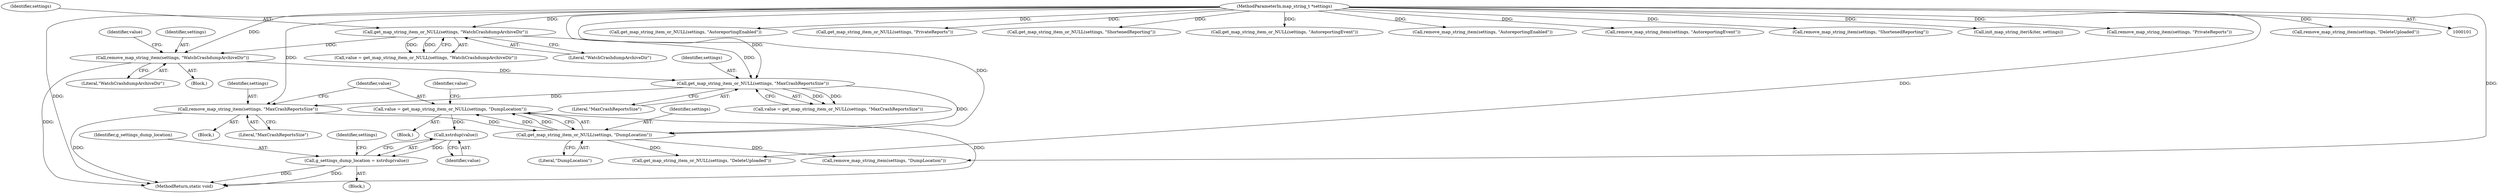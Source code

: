 digraph "0_abrt_8939398b82006ba1fec4ed491339fc075f43fc7c_2@pointer" {
"1000167" [label="(Call,value = get_map_string_item_or_NULL(settings, \"DumpLocation\"))"];
"1000169" [label="(Call,get_map_string_item_or_NULL(settings, \"DumpLocation\"))"];
"1000123" [label="(Call,get_map_string_item_or_NULL(settings, \"MaxCrashReportsSize\"))"];
"1000118" [label="(Call,remove_map_string_item(settings, \"WatchCrashdumpArchiveDir\"))"];
"1000108" [label="(Call,get_map_string_item_or_NULL(settings, \"WatchCrashdumpArchiveDir\"))"];
"1000102" [label="(MethodParameterIn,map_string_t *settings)"];
"1000164" [label="(Call,remove_map_string_item(settings, \"MaxCrashReportsSize\"))"];
"1000177" [label="(Call,xstrdup(value))"];
"1000175" [label="(Call,g_settings_dump_location = xstrdup(value))"];
"1000173" [label="(Identifier,value)"];
"1000204" [label="(Call,get_map_string_item_or_NULL(settings, \"AutoreportingEnabled\"))"];
"1000258" [label="(Call,get_map_string_item_or_NULL(settings, \"PrivateReports\"))"];
"1000124" [label="(Identifier,settings)"];
"1000177" [label="(Call,xstrdup(value))"];
"1000239" [label="(Call,get_map_string_item_or_NULL(settings, \"ShortenedReporting\"))"];
"1000128" [label="(Block,)"];
"1000168" [label="(Identifier,value)"];
"1000118" [label="(Call,remove_map_string_item(settings, \"WatchCrashdumpArchiveDir\"))"];
"1000123" [label="(Call,get_map_string_item_or_NULL(settings, \"MaxCrashReportsSize\"))"];
"1000125" [label="(Literal,\"MaxCrashReportsSize\")"];
"1000166" [label="(Literal,\"MaxCrashReportsSize\")"];
"1000164" [label="(Call,remove_map_string_item(settings, \"MaxCrashReportsSize\"))"];
"1000119" [label="(Identifier,settings)"];
"1000174" [label="(Block,)"];
"1000120" [label="(Literal,\"WatchCrashdumpArchiveDir\")"];
"1000110" [label="(Literal,\"WatchCrashdumpArchiveDir\")"];
"1000219" [label="(Call,get_map_string_item_or_NULL(settings, \"AutoreportingEvent\"))"];
"1000171" [label="(Literal,\"DumpLocation\")"];
"1000214" [label="(Call,remove_map_string_item(settings, \"AutoreportingEnabled\"))"];
"1000108" [label="(Call,get_map_string_item_or_NULL(settings, \"WatchCrashdumpArchiveDir\"))"];
"1000178" [label="(Identifier,value)"];
"1000229" [label="(Call,remove_map_string_item(settings, \"AutoreportingEvent\"))"];
"1000189" [label="(Call,get_map_string_item_or_NULL(settings, \"DeleteUploaded\"))"];
"1000249" [label="(Call,remove_map_string_item(settings, \"ShortenedReporting\"))"];
"1000176" [label="(Identifier,g_settings_dump_location)"];
"1000170" [label="(Identifier,settings)"];
"1000290" [label="(MethodReturn,static void)"];
"1000121" [label="(Call,value = get_map_string_item_or_NULL(settings, \"MaxCrashReportsSize\"))"];
"1000106" [label="(Call,value = get_map_string_item_or_NULL(settings, \"WatchCrashdumpArchiveDir\"))"];
"1000273" [label="(Call,init_map_string_iter(&iter, settings))"];
"1000175" [label="(Call,g_settings_dump_location = xstrdup(value))"];
"1000180" [label="(Identifier,settings)"];
"1000102" [label="(MethodParameterIn,map_string_t *settings)"];
"1000113" [label="(Block,)"];
"1000109" [label="(Identifier,settings)"];
"1000268" [label="(Call,remove_map_string_item(settings, \"PrivateReports\"))"];
"1000122" [label="(Identifier,value)"];
"1000179" [label="(Call,remove_map_string_item(settings, \"DumpLocation\"))"];
"1000167" [label="(Call,value = get_map_string_item_or_NULL(settings, \"DumpLocation\"))"];
"1000104" [label="(Block,)"];
"1000199" [label="(Call,remove_map_string_item(settings, \"DeleteUploaded\"))"];
"1000169" [label="(Call,get_map_string_item_or_NULL(settings, \"DumpLocation\"))"];
"1000165" [label="(Identifier,settings)"];
"1000167" -> "1000104"  [label="AST: "];
"1000167" -> "1000169"  [label="CFG: "];
"1000168" -> "1000167"  [label="AST: "];
"1000169" -> "1000167"  [label="AST: "];
"1000173" -> "1000167"  [label="CFG: "];
"1000167" -> "1000290"  [label="DDG: "];
"1000169" -> "1000167"  [label="DDG: "];
"1000169" -> "1000167"  [label="DDG: "];
"1000167" -> "1000177"  [label="DDG: "];
"1000169" -> "1000171"  [label="CFG: "];
"1000170" -> "1000169"  [label="AST: "];
"1000171" -> "1000169"  [label="AST: "];
"1000123" -> "1000169"  [label="DDG: "];
"1000164" -> "1000169"  [label="DDG: "];
"1000102" -> "1000169"  [label="DDG: "];
"1000169" -> "1000179"  [label="DDG: "];
"1000169" -> "1000189"  [label="DDG: "];
"1000123" -> "1000121"  [label="AST: "];
"1000123" -> "1000125"  [label="CFG: "];
"1000124" -> "1000123"  [label="AST: "];
"1000125" -> "1000123"  [label="AST: "];
"1000121" -> "1000123"  [label="CFG: "];
"1000123" -> "1000121"  [label="DDG: "];
"1000123" -> "1000121"  [label="DDG: "];
"1000118" -> "1000123"  [label="DDG: "];
"1000108" -> "1000123"  [label="DDG: "];
"1000102" -> "1000123"  [label="DDG: "];
"1000123" -> "1000164"  [label="DDG: "];
"1000118" -> "1000113"  [label="AST: "];
"1000118" -> "1000120"  [label="CFG: "];
"1000119" -> "1000118"  [label="AST: "];
"1000120" -> "1000118"  [label="AST: "];
"1000122" -> "1000118"  [label="CFG: "];
"1000118" -> "1000290"  [label="DDG: "];
"1000108" -> "1000118"  [label="DDG: "];
"1000102" -> "1000118"  [label="DDG: "];
"1000108" -> "1000106"  [label="AST: "];
"1000108" -> "1000110"  [label="CFG: "];
"1000109" -> "1000108"  [label="AST: "];
"1000110" -> "1000108"  [label="AST: "];
"1000106" -> "1000108"  [label="CFG: "];
"1000108" -> "1000106"  [label="DDG: "];
"1000108" -> "1000106"  [label="DDG: "];
"1000102" -> "1000108"  [label="DDG: "];
"1000102" -> "1000101"  [label="AST: "];
"1000102" -> "1000290"  [label="DDG: "];
"1000102" -> "1000164"  [label="DDG: "];
"1000102" -> "1000179"  [label="DDG: "];
"1000102" -> "1000189"  [label="DDG: "];
"1000102" -> "1000199"  [label="DDG: "];
"1000102" -> "1000204"  [label="DDG: "];
"1000102" -> "1000214"  [label="DDG: "];
"1000102" -> "1000219"  [label="DDG: "];
"1000102" -> "1000229"  [label="DDG: "];
"1000102" -> "1000239"  [label="DDG: "];
"1000102" -> "1000249"  [label="DDG: "];
"1000102" -> "1000258"  [label="DDG: "];
"1000102" -> "1000268"  [label="DDG: "];
"1000102" -> "1000273"  [label="DDG: "];
"1000164" -> "1000128"  [label="AST: "];
"1000164" -> "1000166"  [label="CFG: "];
"1000165" -> "1000164"  [label="AST: "];
"1000166" -> "1000164"  [label="AST: "];
"1000168" -> "1000164"  [label="CFG: "];
"1000164" -> "1000290"  [label="DDG: "];
"1000177" -> "1000175"  [label="AST: "];
"1000177" -> "1000178"  [label="CFG: "];
"1000178" -> "1000177"  [label="AST: "];
"1000175" -> "1000177"  [label="CFG: "];
"1000177" -> "1000175"  [label="DDG: "];
"1000175" -> "1000174"  [label="AST: "];
"1000176" -> "1000175"  [label="AST: "];
"1000180" -> "1000175"  [label="CFG: "];
"1000175" -> "1000290"  [label="DDG: "];
"1000175" -> "1000290"  [label="DDG: "];
}
